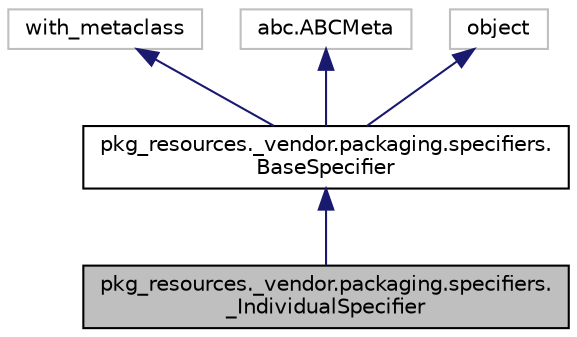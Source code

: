 digraph "pkg_resources._vendor.packaging.specifiers._IndividualSpecifier"
{
 // LATEX_PDF_SIZE
  edge [fontname="Helvetica",fontsize="10",labelfontname="Helvetica",labelfontsize="10"];
  node [fontname="Helvetica",fontsize="10",shape=record];
  Node1 [label="pkg_resources._vendor.packaging.specifiers.\l_IndividualSpecifier",height=0.2,width=0.4,color="black", fillcolor="grey75", style="filled", fontcolor="black",tooltip=" "];
  Node2 -> Node1 [dir="back",color="midnightblue",fontsize="10",style="solid"];
  Node2 [label="pkg_resources._vendor.packaging.specifiers.\lBaseSpecifier",height=0.2,width=0.4,color="black", fillcolor="white", style="filled",URL="$classpkg__resources_1_1__vendor_1_1packaging_1_1specifiers_1_1_base_specifier.html",tooltip=" "];
  Node3 -> Node2 [dir="back",color="midnightblue",fontsize="10",style="solid"];
  Node3 [label="with_metaclass",height=0.2,width=0.4,color="grey75", fillcolor="white", style="filled",tooltip=" "];
  Node4 -> Node2 [dir="back",color="midnightblue",fontsize="10",style="solid"];
  Node4 [label="abc.ABCMeta",height=0.2,width=0.4,color="grey75", fillcolor="white", style="filled",tooltip=" "];
  Node5 -> Node2 [dir="back",color="midnightblue",fontsize="10",style="solid"];
  Node5 [label="object",height=0.2,width=0.4,color="grey75", fillcolor="white", style="filled",tooltip=" "];
}
